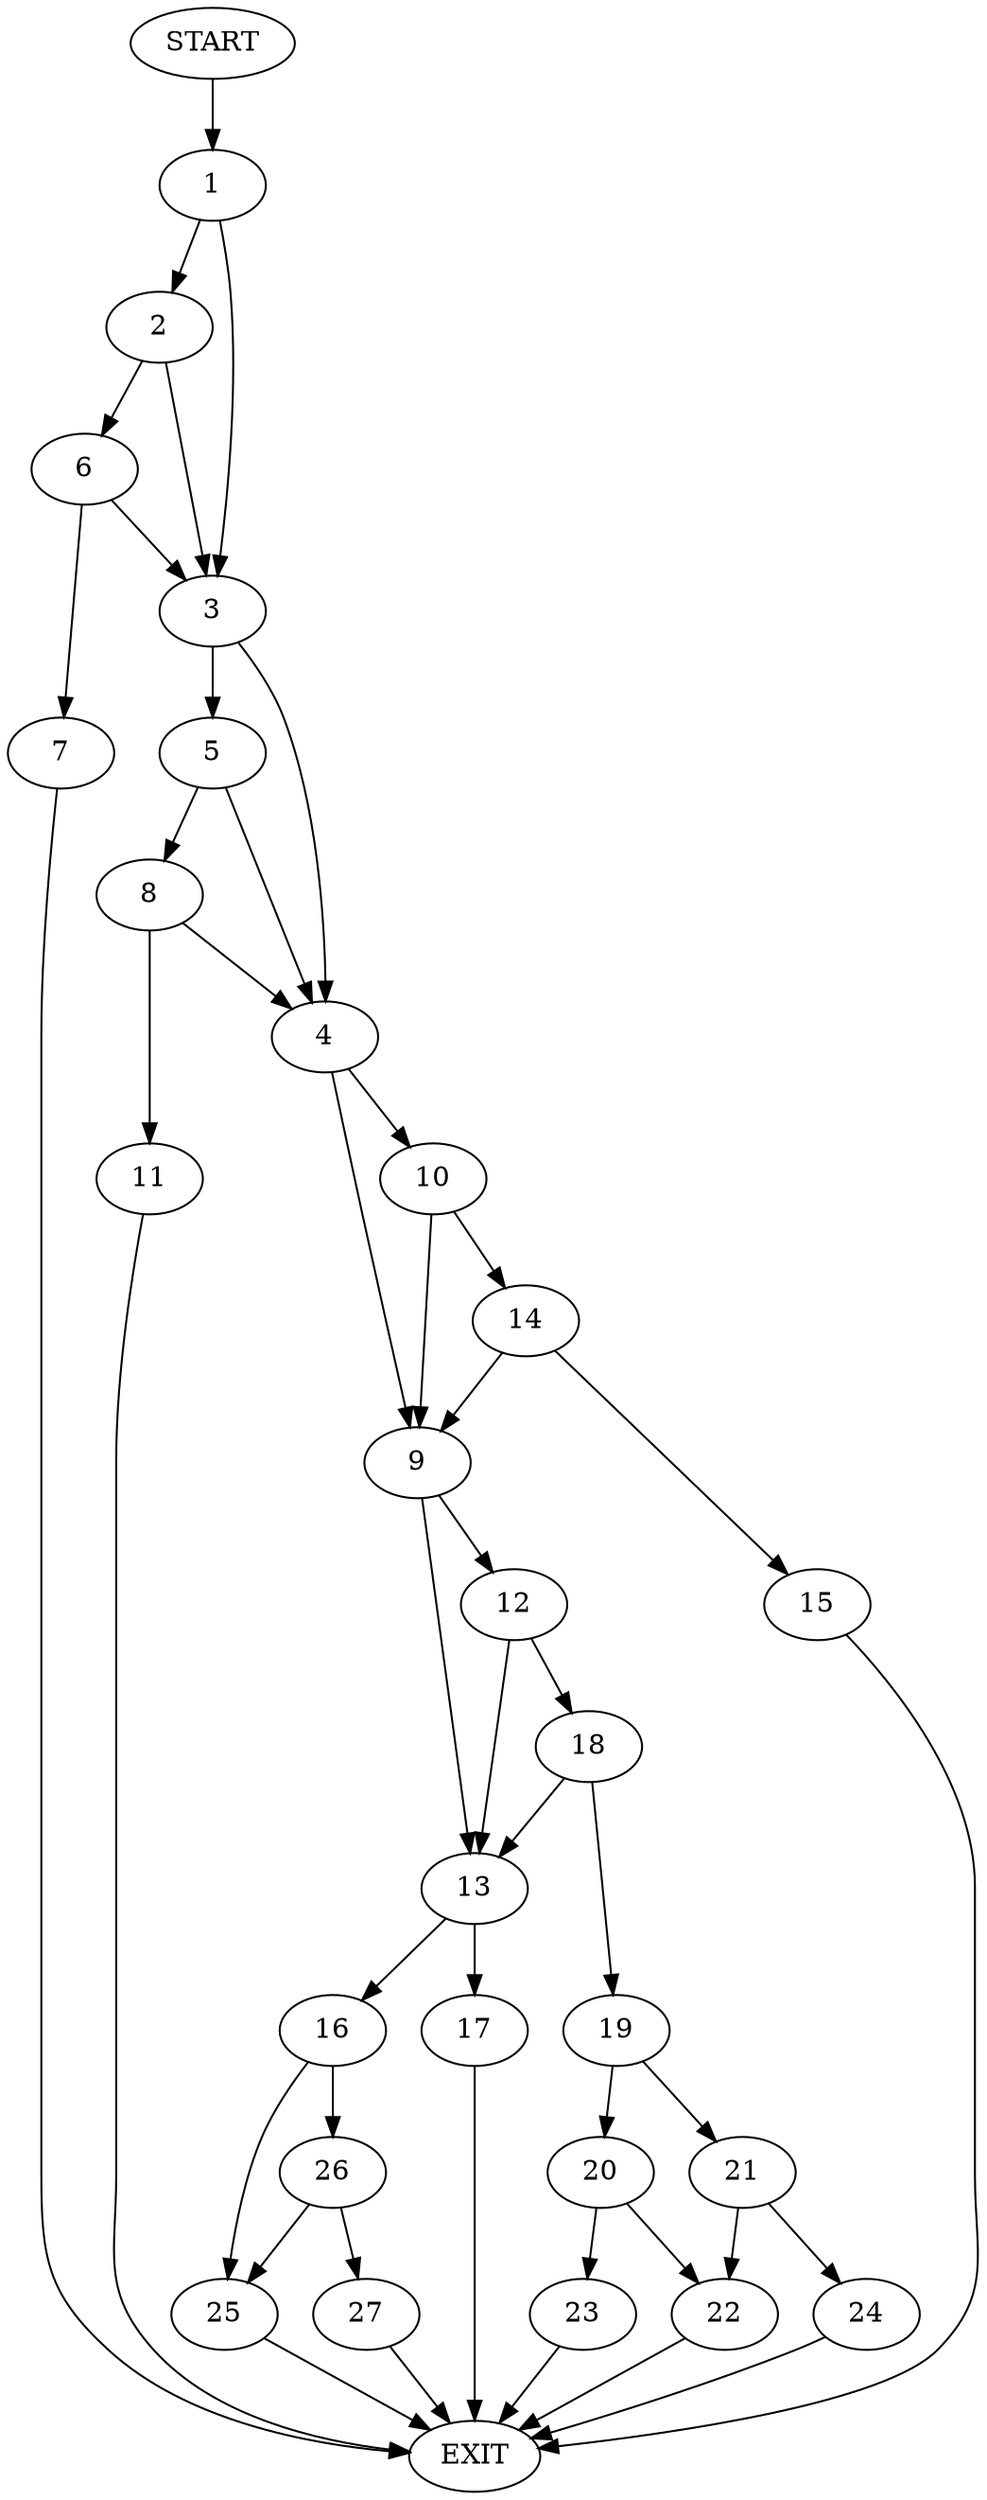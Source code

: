 digraph {
0 [label="START"]
28 [label="EXIT"]
0 -> 1
1 -> 2
1 -> 3
3 -> 4
3 -> 5
2 -> 6
2 -> 3
6 -> 7
6 -> 3
7 -> 28
5 -> 4
5 -> 8
4 -> 9
4 -> 10
8 -> 4
8 -> 11
11 -> 28
9 -> 12
9 -> 13
10 -> 9
10 -> 14
14 -> 9
14 -> 15
15 -> 28
13 -> 16
13 -> 17
12 -> 13
12 -> 18
18 -> 13
18 -> 19
19 -> 20
19 -> 21
20 -> 22
20 -> 23
21 -> 22
21 -> 24
23 -> 28
22 -> 28
24 -> 28
17 -> 28
16 -> 25
16 -> 26
25 -> 28
26 -> 25
26 -> 27
27 -> 28
}
